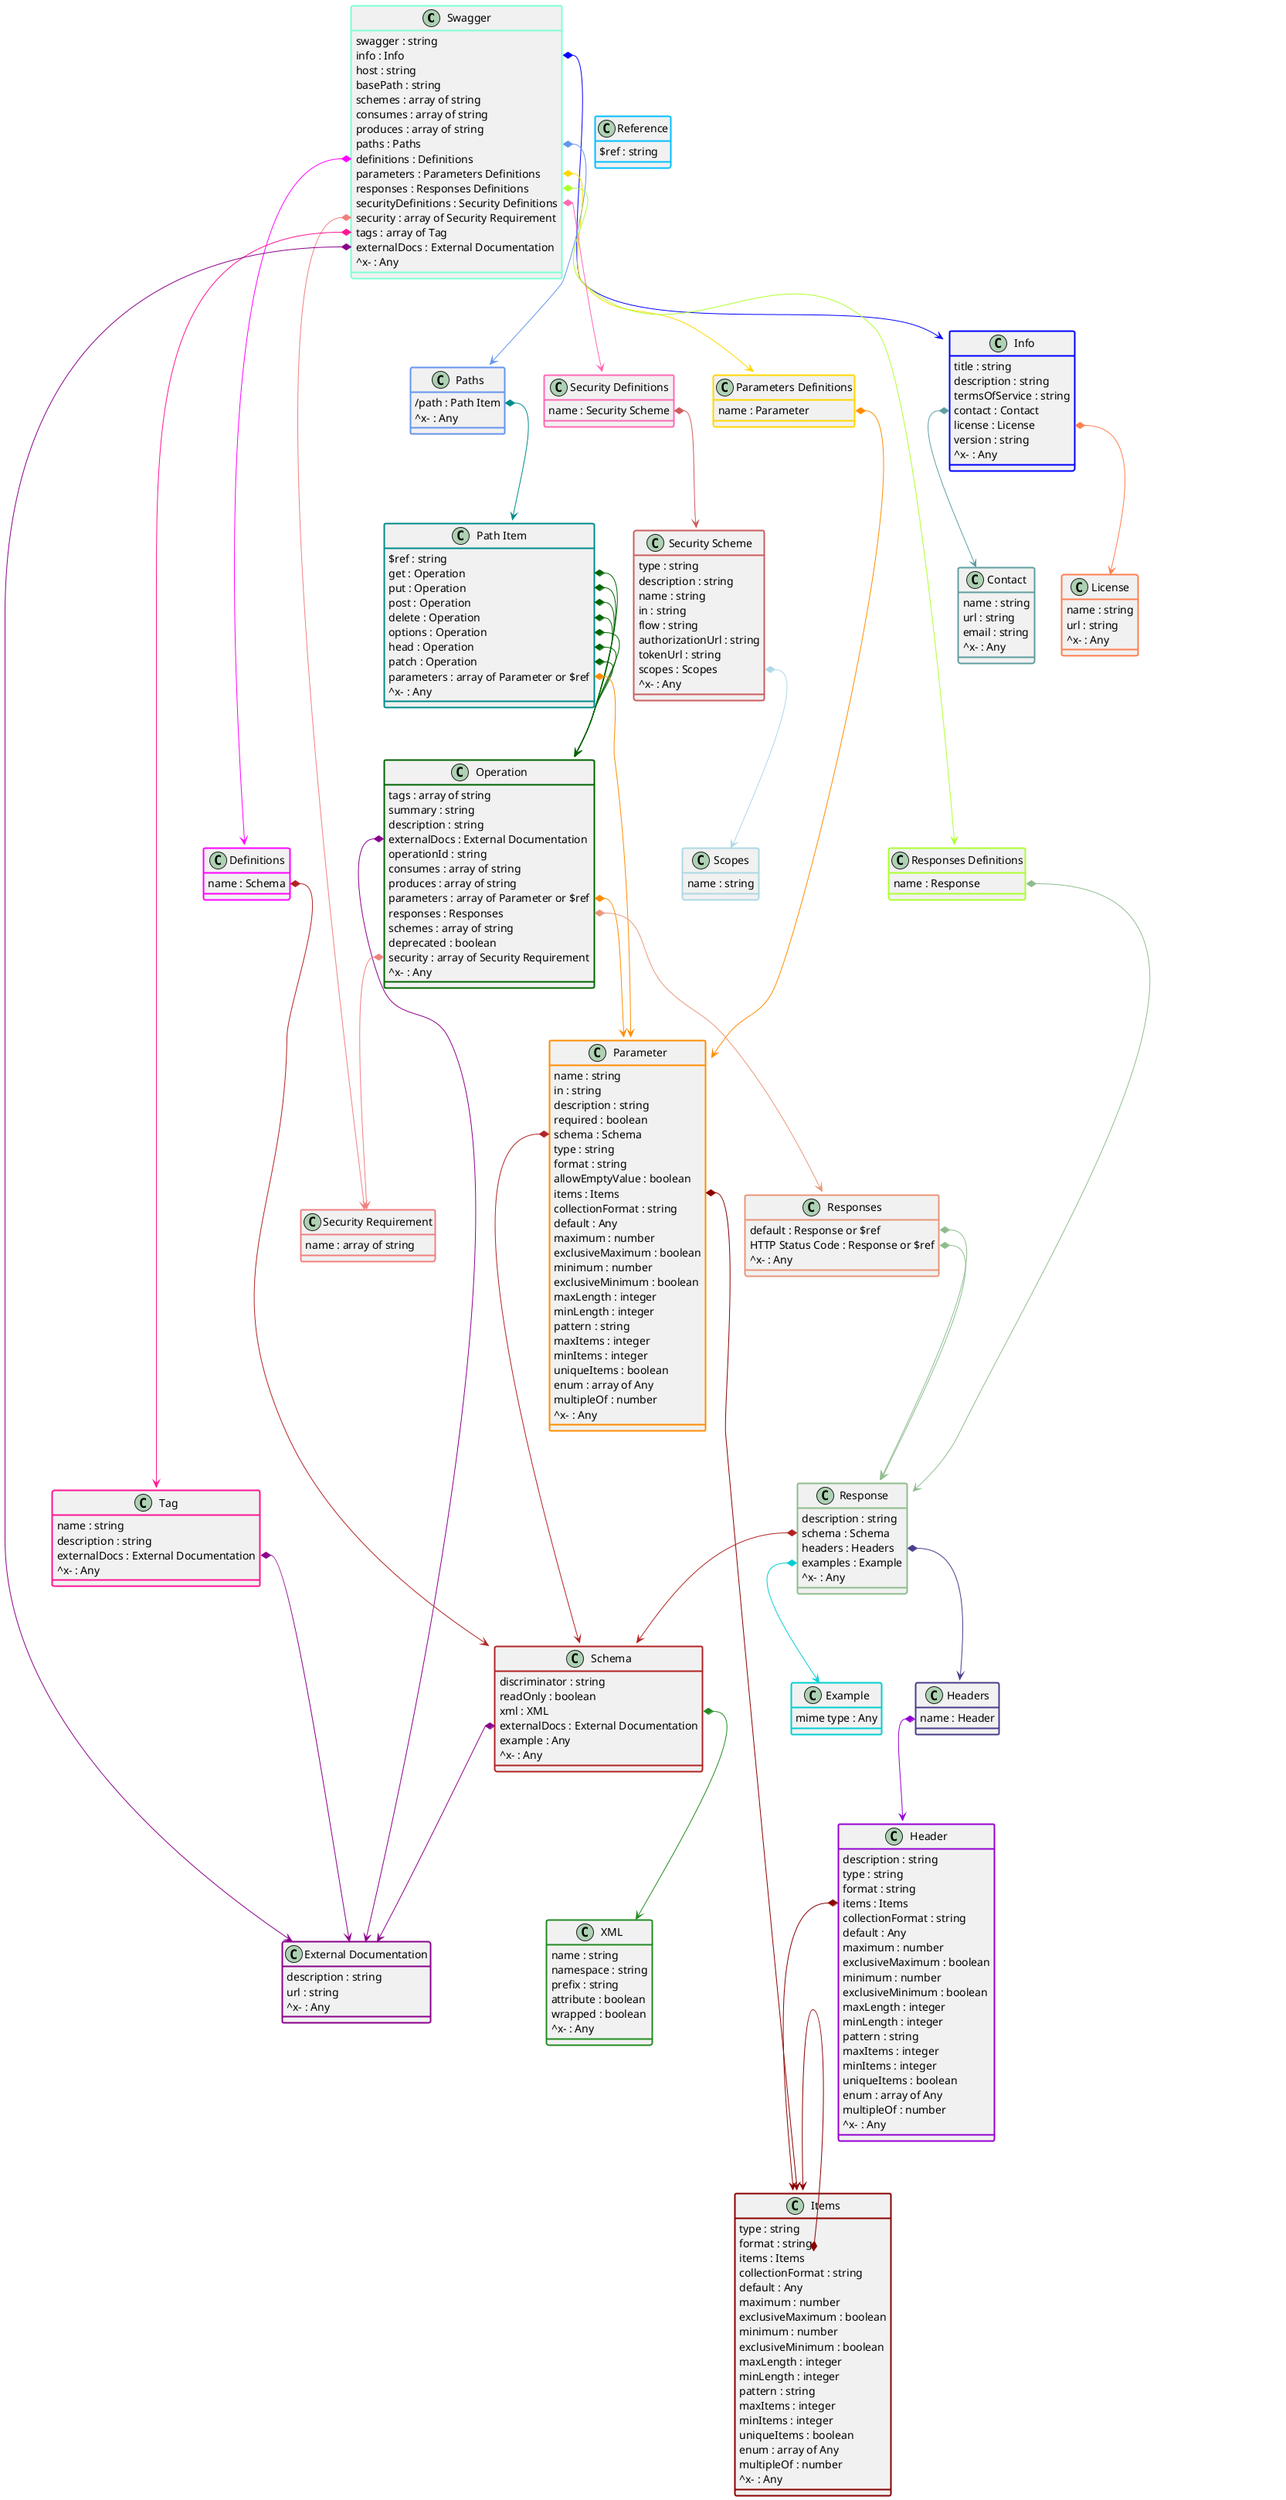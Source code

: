 @startuml
class "Swagger" #line:Aquamarine;line.bold {
  swagger : string
  info : Info
  host : string
  basePath : string
  schemes : array of string
  consumes : array of string
  produces : array of string
  paths : Paths
  definitions : Definitions
  parameters : Parameters Definitions
  responses : Responses Definitions
  securityDefinitions : Security Definitions
  security : array of Security Requirement
  tags : array of Tag
  externalDocs : External Documentation
  ^x- : Any
}
"Swagger::info"*-->"Info" #Blue
"Swagger::paths"*-->"Paths" #CornflowerBlue
"Swagger::definitions"*-->"Definitions" #Fuchsia
"Swagger::parameters"*-->"Parameters Definitions" #Gold
"Swagger::responses"*-->"Responses Definitions" #GreenYellow
"Swagger::securityDefinitions"*-->"Security Definitions" #HotPink
"Swagger::security"*-->"Security Requirement" #LightCoral
"Swagger::tags"*-->"Tag" #DeepPink
"Swagger::externalDocs"*-->"External Documentation" #DarkMagenta

class "Info" #line:Blue;line.bold {
  title : string
  description : string
  termsOfService : string
  contact : Contact
  license : License
  version : string
  ^x- : Any
}
"Info::contact"*-->"Contact" #CadetBlue
"Info::license"*-->"License" #Coral

class "Contact" #line:CadetBlue;line.bold {
  name : string
  url : string
  email : string
  ^x- : Any
}

class "License" #line:Coral;line.bold {
  name : string
  url : string
  ^x- : Any
}

class "Paths" #line:CornflowerBlue;line.bold {
  /path : Path Item
  ^x- : Any
}
"Paths::/path"*-->"Path Item" #DarkCyan

class "Path Item" #line:DarkCyan;line.bold {
  $ref : string
  get : Operation
  put : Operation
  post : Operation
  delete : Operation
  options : Operation
  head : Operation
  patch : Operation
  parameters : array of Parameter or $ref
  ^x- : Any
}
"Path Item::get"*-->"Operation" #DarkGreen
"Path Item::put"*-->"Operation" #DarkGreen
"Path Item::post"*-->"Operation" #DarkGreen
"Path Item::delete"*-->"Operation" #DarkGreen
"Path Item::options"*-->"Operation" #DarkGreen
"Path Item::head"*-->"Operation" #DarkGreen
"Path Item::patch"*-->"Operation" #DarkGreen
"Path Item::parameters"*-->"Parameter" #DarkOrange

class "Operation" #line:DarkGreen;line.bold {
  tags : array of string
  summary : string
  description : string
  externalDocs : External Documentation
  operationId : string
  consumes : array of string
  produces : array of string
  parameters : array of Parameter or $ref
  responses : Responses
  schemes : array of string
  deprecated : boolean
  security : array of Security Requirement
  ^x- : Any
}
"Operation::externalDocs"*-->"External Documentation" #DarkMagenta
"Operation::parameters"*-->"Parameter" #DarkOrange
"Operation::responses"*-->"Responses" #DarkSalmon
"Operation::security"*-->"Security Requirement" #LightCoral

class "External Documentation" #line:DarkMagenta;line.bold {
  description : string
  url : string
  ^x- : Any
}

class "Parameter" #line:DarkOrange;line.bold {
  name : string
  in : string
  description : string
  required : boolean
  schema : Schema
  type : string
  format : string
  allowEmptyValue : boolean
  items : Items
  collectionFormat : string
  default : Any
  maximum : number
  exclusiveMaximum : boolean
  minimum : number
  exclusiveMinimum : boolean
  maxLength : integer
  minLength : integer
  pattern : string
  maxItems : integer
  minItems : integer
  uniqueItems : boolean
  enum : array of Any
  multipleOf : number
  ^x- : Any
}
"Parameter::schema"*-->"Schema" #FireBrick
"Parameter::items"*-->"Items" #DarkRed

class "Items" #line:DarkRed;line.bold {
  type : string
  format : string
  items : Items
  collectionFormat : string
  default : Any
  maximum : number
  exclusiveMaximum : boolean
  minimum : number
  exclusiveMinimum : boolean
  maxLength : integer
  minLength : integer
  pattern : string
  maxItems : integer
  minItems : integer
  uniqueItems : boolean
  enum : array of Any
  multipleOf : number
  ^x- : Any
}
"Items::items"*-->"Items" #DarkRed

class "Responses" #line:DarkSalmon;line.bold {
  default : Response or $ref
  HTTP Status Code : Response or $ref
  ^x- : Any
}
"Responses::default"*-->"Response" #DarkSeaGreen
"Responses::HTTP Status Code"*-->"Response" #DarkSeaGreen

class "Response" #line:DarkSeaGreen;line.bold {
  description : string
  schema : Schema
  headers : Headers
  examples : Example
  ^x- : Any
}
"Response::schema"*-->"Schema" #FireBrick
"Response::headers"*-->"Headers" #DarkSlateBlue
"Response::examples"*-->"Example" #DarkTurquoise

class "Headers" #line:DarkSlateBlue;line.bold {
  name : Header
}
"Headers::name"*-->"Header" #DarkViolet

class "Example" #line:DarkTurquoise;line.bold {
  mime type : Any
}

class "Header" #line:DarkViolet;line.bold {
  description : string
  type : string
  format : string
  items : Items
  collectionFormat : string
  default : Any
  maximum : number
  exclusiveMaximum : boolean
  minimum : number
  exclusiveMinimum : boolean
  maxLength : integer
  minLength : integer
  pattern : string
  maxItems : integer
  minItems : integer
  uniqueItems : boolean
  enum : array of Any
  multipleOf : number
  ^x- : Any
}
"Header::items"*-->"Items" #DarkRed

class "Tag" #line:DeepPink;line.bold {
  name : string
  description : string
  externalDocs : External Documentation
  ^x- : Any
}
"Tag::externalDocs"*-->"External Documentation" #DarkMagenta

class "Reference" #line:DeepSkyBlue;line.bold {
  $ref : string
}

class "Schema" #line:FireBrick;line.bold {
  discriminator : string
  readOnly : boolean
  xml : XML
  externalDocs : External Documentation
  example : Any
  ^x- : Any
}
"Schema::xml"*-->"XML" #ForestGreen
"Schema::externalDocs"*-->"External Documentation" #DarkMagenta

class "XML" #line:ForestGreen;line.bold {
  name : string
  namespace : string
  prefix : string
  attribute : boolean
  wrapped : boolean
  ^x- : Any
}

class "Definitions" #line:Fuchsia;line.bold {
  name : Schema
}
"Definitions::name"*-->"Schema" #FireBrick

class "Parameters Definitions" #line:Gold;line.bold {
  name : Parameter
}
"Parameters Definitions::name"*-->"Parameter" #DarkOrange

class "Responses Definitions" #line:GreenYellow;line.bold {
  name : Response
}
"Responses Definitions::name"*-->"Response" #DarkSeaGreen

class "Security Definitions" #line:HotPink;line.bold {
  name : Security Scheme
}
"Security Definitions::name"*-->"Security Scheme" #IndianRed

class "Security Scheme" #line:IndianRed;line.bold {
  type : string
  description : string
  name : string
  in : string
  flow : string
  authorizationUrl : string
  tokenUrl : string
  scopes : Scopes
  ^x- : Any
}
"Security Scheme::scopes"*-->"Scopes" #LightBlue

class "Scopes" #line:LightBlue;line.bold {
  name : string
}

class "Security Requirement" #line:LightCoral;line.bold {
  name : array of string
}

@enduml
